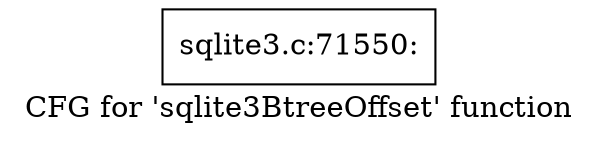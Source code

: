digraph "CFG for 'sqlite3BtreeOffset' function" {
	label="CFG for 'sqlite3BtreeOffset' function";

	Node0x55c0f7f1f520 [shape=record,label="{sqlite3.c:71550:}"];
}
